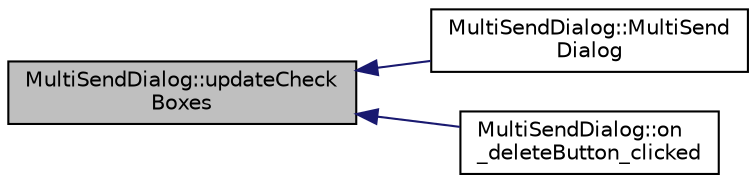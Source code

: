 digraph "MultiSendDialog::updateCheckBoxes"
{
  edge [fontname="Helvetica",fontsize="10",labelfontname="Helvetica",labelfontsize="10"];
  node [fontname="Helvetica",fontsize="10",shape=record];
  rankdir="LR";
  Node47 [label="MultiSendDialog::updateCheck\lBoxes",height=0.2,width=0.4,color="black", fillcolor="grey75", style="filled", fontcolor="black"];
  Node47 -> Node48 [dir="back",color="midnightblue",fontsize="10",style="solid",fontname="Helvetica"];
  Node48 [label="MultiSendDialog::MultiSend\lDialog",height=0.2,width=0.4,color="black", fillcolor="white", style="filled",URL="$class_multi_send_dialog.html#a496bc521a761a49ef3e158e524bed22a"];
  Node47 -> Node49 [dir="back",color="midnightblue",fontsize="10",style="solid",fontname="Helvetica"];
  Node49 [label="MultiSendDialog::on\l_deleteButton_clicked",height=0.2,width=0.4,color="black", fillcolor="white", style="filled",URL="$class_multi_send_dialog.html#ae8f24bf67f34d678f1116c0780261558"];
}
